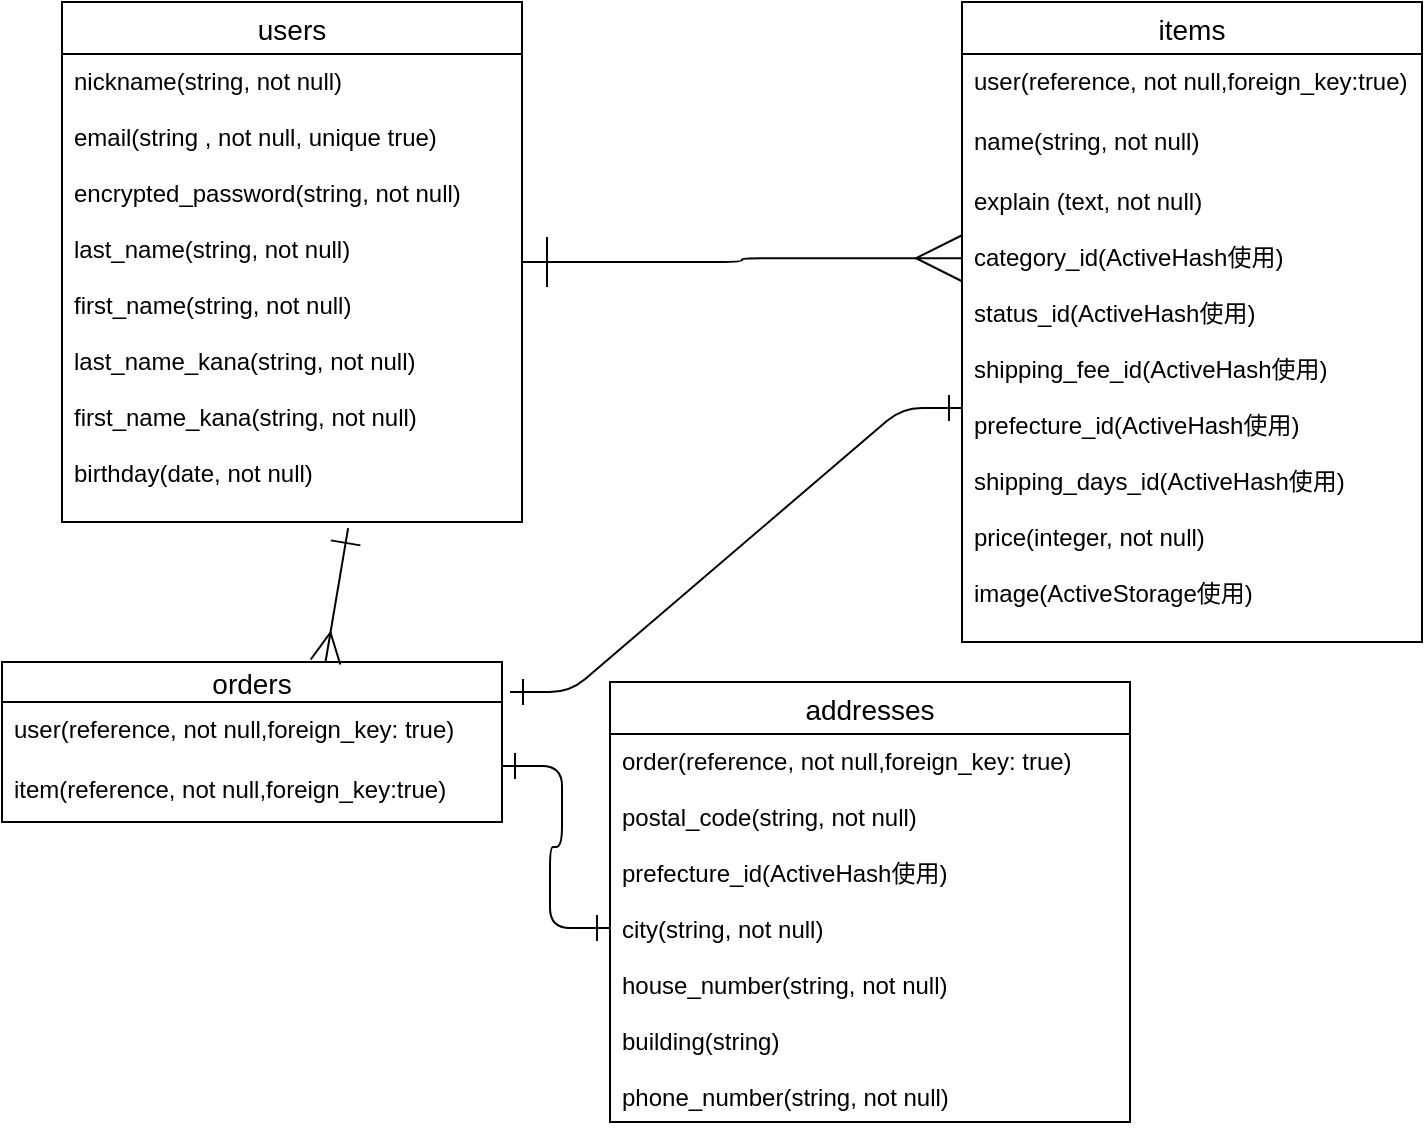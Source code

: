 <mxfile>
    <diagram id="ARdx1X4hui4LARI6hUSX" name="ページ1">
        <mxGraphModel dx="565" dy="632" grid="1" gridSize="10" guides="1" tooltips="1" connect="1" arrows="1" fold="1" page="1" pageScale="1" pageWidth="827" pageHeight="1169" math="0" shadow="0">
            <root>
                <mxCell id="0"/>
                <mxCell id="1" parent="0"/>
                <mxCell id="3" value="users" style="swimlane;fontStyle=0;childLayout=stackLayout;horizontal=1;startSize=26;horizontalStack=0;resizeParent=1;resizeParentMax=0;resizeLast=0;collapsible=1;marginBottom=0;align=center;fontSize=14;" parent="1" vertex="1">
                    <mxGeometry x="60" y="20" width="230" height="260" as="geometry"/>
                </mxCell>
                <mxCell id="4" value="nickname(string, not null)&#10;&#10;email(string , not null, unique true)&#10;&#10;encrypted_password(string, not null)&#10;&#10;last_name(string, not null)&#10;&#10;first_name(string, not null)&#10;&#10;last_name_kana(string, not null)&#10;&#10;first_name_kana(string, not null)&#10;&#10;birthday(date, not null)" style="text;strokeColor=none;fillColor=none;spacingLeft=4;spacingRight=4;overflow=hidden;rotatable=0;points=[[0,0.5],[1,0.5]];portConstraint=eastwest;fontSize=12;" parent="3" vertex="1">
                    <mxGeometry y="26" width="230" height="234" as="geometry"/>
                </mxCell>
                <mxCell id="8" value="items" style="swimlane;fontStyle=0;childLayout=stackLayout;horizontal=1;startSize=26;horizontalStack=0;resizeParent=1;resizeParentMax=0;resizeLast=0;collapsible=1;marginBottom=0;align=center;fontSize=14;" parent="1" vertex="1">
                    <mxGeometry x="510" y="20" width="230" height="320" as="geometry"/>
                </mxCell>
                <mxCell id="9" value="user(reference, not null,foreign_key:true)&#10;" style="text;strokeColor=none;fillColor=none;spacingLeft=4;spacingRight=4;overflow=hidden;rotatable=0;points=[[0,0.5],[1,0.5]];portConstraint=eastwest;fontSize=12;" parent="8" vertex="1">
                    <mxGeometry y="26" width="230" height="30" as="geometry"/>
                </mxCell>
                <mxCell id="10" value="name(string, not null)&#10;" style="text;strokeColor=none;fillColor=none;spacingLeft=4;spacingRight=4;overflow=hidden;rotatable=0;points=[[0,0.5],[1,0.5]];portConstraint=eastwest;fontSize=12;" parent="8" vertex="1">
                    <mxGeometry y="56" width="230" height="30" as="geometry"/>
                </mxCell>
                <mxCell id="11" value="explain (text, not null)&#10;&#10;category_id(ActiveHash使用)&#10;&#10;status_id(ActiveHash使用)&#10;&#10;shipping_fee_id(ActiveHash使用)&#10;&#10;prefecture_id(ActiveHash使用)&#10;&#10;shipping_days_id(ActiveHash使用)&#10;&#10;price(integer, not null)&#10;&#10;image(ActiveStorage使用)" style="text;strokeColor=none;fillColor=none;spacingLeft=4;spacingRight=4;overflow=hidden;rotatable=0;points=[[0,0.5],[1,0.5]];portConstraint=eastwest;fontSize=12;" parent="8" vertex="1">
                    <mxGeometry y="86" width="230" height="234" as="geometry"/>
                </mxCell>
                <mxCell id="12" value="orders" style="swimlane;fontStyle=0;childLayout=stackLayout;horizontal=1;startSize=20;horizontalStack=0;resizeParent=1;resizeParentMax=0;resizeLast=0;collapsible=1;marginBottom=0;align=center;fontSize=14;" parent="1" vertex="1">
                    <mxGeometry x="30" y="350" width="250" height="80" as="geometry"/>
                </mxCell>
                <mxCell id="13" value="user(reference, not null,foreign_key: true)" style="text;strokeColor=none;fillColor=none;spacingLeft=4;spacingRight=4;overflow=hidden;rotatable=0;points=[[0,0.5],[1,0.5]];portConstraint=eastwest;fontSize=12;" parent="12" vertex="1">
                    <mxGeometry y="20" width="250" height="30" as="geometry"/>
                </mxCell>
                <mxCell id="14" value="item(reference, not null,foreign_key:true)" style="text;strokeColor=none;fillColor=none;spacingLeft=4;spacingRight=4;overflow=hidden;rotatable=0;points=[[0,0.5],[1,0.5]];portConstraint=eastwest;fontSize=12;" parent="12" vertex="1">
                    <mxGeometry y="50" width="250" height="30" as="geometry"/>
                </mxCell>
                <mxCell id="21" value="" style="edgeStyle=orthogonalEdgeStyle;fontSize=12;html=1;endArrow=ERmany;startArrow=ERone;exitX=1;exitY=0.5;exitDx=0;exitDy=0;endFill=0;strokeWidth=1;endSize=21;startFill=0;startSize=23;entryX=0;entryY=0.18;entryDx=0;entryDy=0;entryPerimeter=0;" parent="1" source="3" target="11" edge="1">
                    <mxGeometry width="100" height="100" relative="1" as="geometry">
                        <mxPoint x="480" y="250" as="sourcePoint"/>
                        <mxPoint x="530" y="151" as="targetPoint"/>
                    </mxGeometry>
                </mxCell>
                <mxCell id="35" value="addresses" style="swimlane;fontStyle=0;childLayout=stackLayout;horizontal=1;startSize=26;horizontalStack=0;resizeParent=1;resizeParentMax=0;resizeLast=0;collapsible=1;marginBottom=0;align=center;fontSize=14;" parent="1" vertex="1">
                    <mxGeometry x="334" y="360" width="260" height="220" as="geometry"/>
                </mxCell>
                <mxCell id="15" value="order(reference, not null,foreign_key: true)&#10;&#10;postal_code(string, not null)&#10;&#10;prefecture_id(ActiveHash使用)&#10;&#10;city(string, not null)&#10;&#10;house_number(string, not null)&#10;&#10;building(string)&#10;&#10;phone_number(string, not null)" style="text;strokeColor=none;fillColor=none;spacingLeft=4;spacingRight=4;overflow=hidden;rotatable=0;points=[[0,0.5],[1,0.5]];portConstraint=eastwest;fontSize=12;" parent="35" vertex="1">
                    <mxGeometry y="26" width="260" height="194" as="geometry"/>
                </mxCell>
                <mxCell id="39" value="" style="fontSize=12;html=1;endArrow=ERmany;exitX=0.622;exitY=1.013;exitDx=0;exitDy=0;exitPerimeter=0;endFill=0;endSize=13;startArrow=ERone;startFill=0;startSize=13;entryX=0.647;entryY=0;entryDx=0;entryDy=0;entryPerimeter=0;" parent="1" source="4" target="12" edge="1">
                    <mxGeometry width="100" height="100" relative="1" as="geometry">
                        <mxPoint x="320" y="330" as="sourcePoint"/>
                        <mxPoint x="203" y="340" as="targetPoint"/>
                    </mxGeometry>
                </mxCell>
                <mxCell id="40" value="" style="edgeStyle=entityRelationEdgeStyle;fontSize=12;html=1;endArrow=ERone;endFill=0;exitX=1.016;exitY=-0.167;exitDx=0;exitDy=0;exitPerimeter=0;startArrow=ERone;startFill=0;endSize=11;startSize=11;" parent="1" source="13" target="11" edge="1">
                    <mxGeometry width="100" height="100" relative="1" as="geometry">
                        <mxPoint x="320" y="330" as="sourcePoint"/>
                        <mxPoint x="420" y="230" as="targetPoint"/>
                    </mxGeometry>
                </mxCell>
                <mxCell id="41" value="" style="edgeStyle=entityRelationEdgeStyle;fontSize=12;html=1;endArrow=ERone;endFill=0;startArrow=ERone;startFill=0;endSize=11;startSize=11;" parent="1" target="15" edge="1">
                    <mxGeometry width="100" height="100" relative="1" as="geometry">
                        <mxPoint x="280" y="402" as="sourcePoint"/>
                        <mxPoint x="506.96" y="260" as="targetPoint"/>
                    </mxGeometry>
                </mxCell>
            </root>
        </mxGraphModel>
    </diagram>
</mxfile>